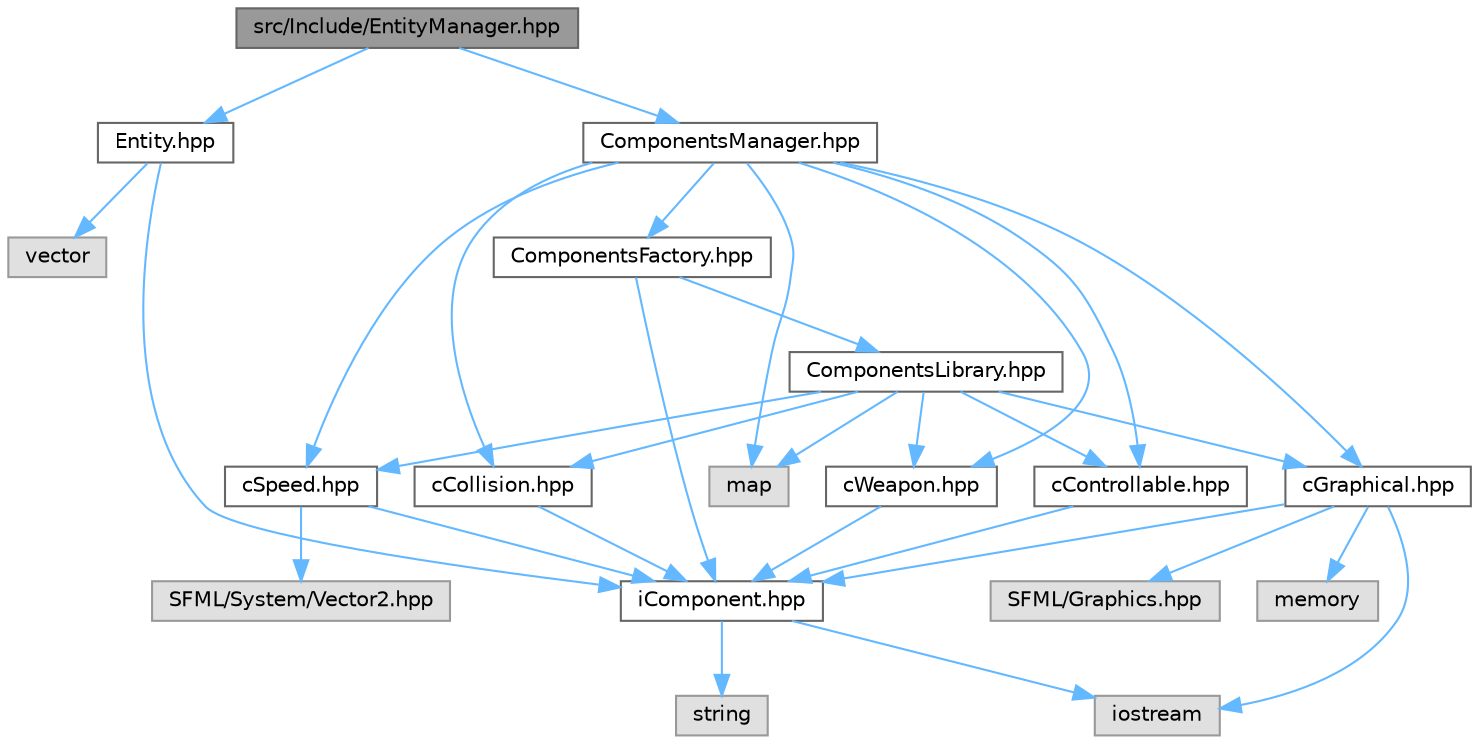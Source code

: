 digraph "src/Include/EntityManager.hpp"
{
 // LATEX_PDF_SIZE
  bgcolor="transparent";
  edge [fontname=Helvetica,fontsize=10,labelfontname=Helvetica,labelfontsize=10];
  node [fontname=Helvetica,fontsize=10,shape=box,height=0.2,width=0.4];
  Node1 [label="src/Include/EntityManager.hpp",height=0.2,width=0.4,color="gray40", fillcolor="grey60", style="filled", fontcolor="black",tooltip=" "];
  Node1 -> Node2 [color="steelblue1",style="solid"];
  Node2 [label="Entity.hpp",height=0.2,width=0.4,color="grey40", fillcolor="white", style="filled",URL="$_entity_8hpp.html",tooltip=" "];
  Node2 -> Node3 [color="steelblue1",style="solid"];
  Node3 [label="vector",height=0.2,width=0.4,color="grey60", fillcolor="#E0E0E0", style="filled",tooltip=" "];
  Node2 -> Node4 [color="steelblue1",style="solid"];
  Node4 [label="iComponent.hpp",height=0.2,width=0.4,color="grey40", fillcolor="white", style="filled",URL="$i_component_8hpp.html",tooltip=" "];
  Node4 -> Node5 [color="steelblue1",style="solid"];
  Node5 [label="string",height=0.2,width=0.4,color="grey60", fillcolor="#E0E0E0", style="filled",tooltip=" "];
  Node4 -> Node6 [color="steelblue1",style="solid"];
  Node6 [label="iostream",height=0.2,width=0.4,color="grey60", fillcolor="#E0E0E0", style="filled",tooltip=" "];
  Node1 -> Node7 [color="steelblue1",style="solid"];
  Node7 [label="ComponentsManager.hpp",height=0.2,width=0.4,color="grey40", fillcolor="white", style="filled",URL="$_components_manager_8hpp.html",tooltip=" "];
  Node7 -> Node8 [color="steelblue1",style="solid"];
  Node8 [label="cGraphical.hpp",height=0.2,width=0.4,color="grey40", fillcolor="white", style="filled",URL="$c_graphical_8hpp.html",tooltip=" "];
  Node8 -> Node9 [color="steelblue1",style="solid"];
  Node9 [label="SFML/Graphics.hpp",height=0.2,width=0.4,color="grey60", fillcolor="#E0E0E0", style="filled",tooltip=" "];
  Node8 -> Node10 [color="steelblue1",style="solid"];
  Node10 [label="memory",height=0.2,width=0.4,color="grey60", fillcolor="#E0E0E0", style="filled",tooltip=" "];
  Node8 -> Node6 [color="steelblue1",style="solid"];
  Node8 -> Node4 [color="steelblue1",style="solid"];
  Node7 -> Node11 [color="steelblue1",style="solid"];
  Node11 [label="cWeapon.hpp",height=0.2,width=0.4,color="grey40", fillcolor="white", style="filled",URL="$c_weapon_8hpp.html",tooltip=" "];
  Node11 -> Node4 [color="steelblue1",style="solid"];
  Node7 -> Node12 [color="steelblue1",style="solid"];
  Node12 [label="cControllable.hpp",height=0.2,width=0.4,color="grey40", fillcolor="white", style="filled",URL="$c_controllable_8hpp.html",tooltip=" "];
  Node12 -> Node4 [color="steelblue1",style="solid"];
  Node7 -> Node13 [color="steelblue1",style="solid"];
  Node13 [label="cCollision.hpp",height=0.2,width=0.4,color="grey40", fillcolor="white", style="filled",URL="$c_collision_8hpp.html",tooltip=" "];
  Node13 -> Node4 [color="steelblue1",style="solid"];
  Node7 -> Node14 [color="steelblue1",style="solid"];
  Node14 [label="cSpeed.hpp",height=0.2,width=0.4,color="grey40", fillcolor="white", style="filled",URL="$c_speed_8hpp.html",tooltip=" "];
  Node14 -> Node4 [color="steelblue1",style="solid"];
  Node14 -> Node15 [color="steelblue1",style="solid"];
  Node15 [label="SFML/System/Vector2.hpp",height=0.2,width=0.4,color="grey60", fillcolor="#E0E0E0", style="filled",tooltip=" "];
  Node7 -> Node16 [color="steelblue1",style="solid"];
  Node16 [label="ComponentsFactory.hpp",height=0.2,width=0.4,color="grey40", fillcolor="white", style="filled",URL="$_components_factory_8hpp.html",tooltip=" "];
  Node16 -> Node4 [color="steelblue1",style="solid"];
  Node16 -> Node17 [color="steelblue1",style="solid"];
  Node17 [label="ComponentsLibrary.hpp",height=0.2,width=0.4,color="grey40", fillcolor="white", style="filled",URL="$_components_library_8hpp.html",tooltip=" "];
  Node17 -> Node18 [color="steelblue1",style="solid"];
  Node18 [label="map",height=0.2,width=0.4,color="grey60", fillcolor="#E0E0E0", style="filled",tooltip=" "];
  Node17 -> Node11 [color="steelblue1",style="solid"];
  Node17 -> Node8 [color="steelblue1",style="solid"];
  Node17 -> Node12 [color="steelblue1",style="solid"];
  Node17 -> Node13 [color="steelblue1",style="solid"];
  Node17 -> Node14 [color="steelblue1",style="solid"];
  Node7 -> Node18 [color="steelblue1",style="solid"];
}
